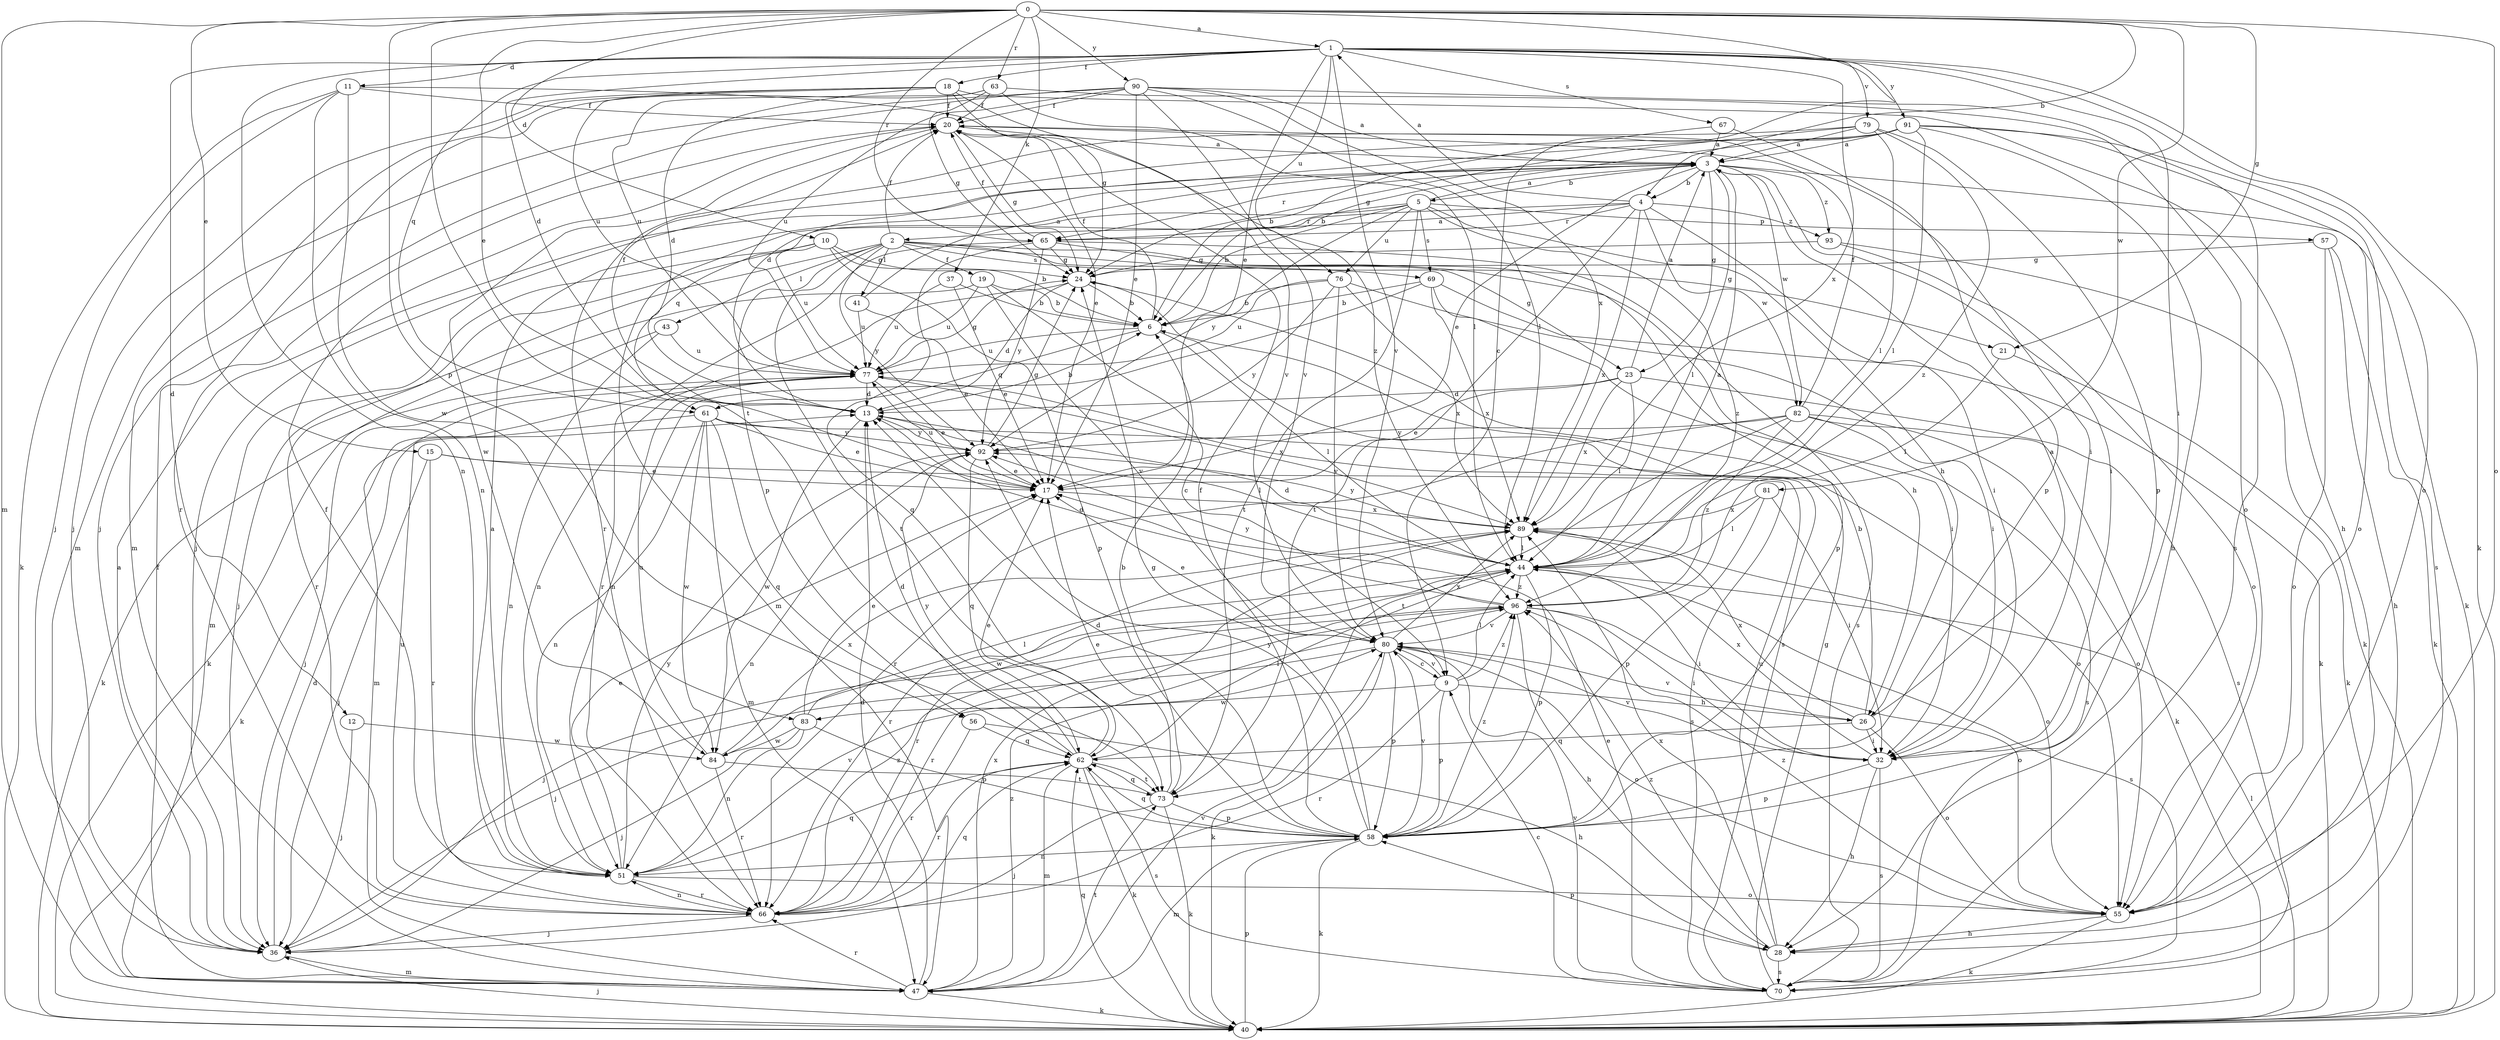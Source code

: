 strict digraph  {
0;
1;
2;
3;
4;
5;
6;
9;
10;
11;
12;
13;
15;
17;
18;
19;
20;
21;
23;
24;
26;
28;
32;
36;
37;
40;
41;
43;
44;
47;
51;
55;
56;
57;
58;
61;
62;
63;
65;
66;
67;
69;
70;
73;
76;
77;
79;
80;
81;
82;
83;
84;
89;
90;
91;
92;
93;
96;
0 -> 1  [label=a];
0 -> 4  [label=b];
0 -> 9  [label=c];
0 -> 10  [label=d];
0 -> 15  [label=e];
0 -> 17  [label=e];
0 -> 21  [label=g];
0 -> 37  [label=k];
0 -> 47  [label=m];
0 -> 55  [label=o];
0 -> 56  [label=p];
0 -> 63  [label=r];
0 -> 65  [label=r];
0 -> 73  [label=t];
0 -> 81  [label=w];
0 -> 90  [label=y];
1 -> 11  [label=d];
1 -> 12  [label=d];
1 -> 13  [label=d];
1 -> 17  [label=e];
1 -> 18  [label=f];
1 -> 32  [label=i];
1 -> 40  [label=k];
1 -> 51  [label=n];
1 -> 55  [label=o];
1 -> 61  [label=q];
1 -> 67  [label=s];
1 -> 76  [label=u];
1 -> 79  [label=v];
1 -> 80  [label=v];
1 -> 89  [label=x];
1 -> 91  [label=y];
2 -> 19  [label=f];
2 -> 20  [label=f];
2 -> 21  [label=g];
2 -> 23  [label=g];
2 -> 26  [label=h];
2 -> 36  [label=j];
2 -> 41  [label=l];
2 -> 43  [label=l];
2 -> 56  [label=p];
2 -> 69  [label=s];
2 -> 73  [label=t];
2 -> 92  [label=y];
3 -> 4  [label=b];
3 -> 5  [label=b];
3 -> 17  [label=e];
3 -> 23  [label=g];
3 -> 32  [label=i];
3 -> 40  [label=k];
3 -> 44  [label=l];
3 -> 65  [label=r];
3 -> 82  [label=w];
3 -> 93  [label=z];
4 -> 1  [label=a];
4 -> 2  [label=a];
4 -> 32  [label=i];
4 -> 61  [label=q];
4 -> 65  [label=r];
4 -> 73  [label=t];
4 -> 82  [label=w];
4 -> 89  [label=x];
4 -> 93  [label=z];
5 -> 3  [label=a];
5 -> 6  [label=b];
5 -> 26  [label=h];
5 -> 47  [label=m];
5 -> 57  [label=p];
5 -> 65  [label=r];
5 -> 69  [label=s];
5 -> 73  [label=t];
5 -> 76  [label=u];
5 -> 92  [label=y];
5 -> 96  [label=z];
6 -> 20  [label=f];
6 -> 44  [label=l];
6 -> 61  [label=q];
6 -> 77  [label=u];
9 -> 26  [label=h];
9 -> 44  [label=l];
9 -> 58  [label=p];
9 -> 66  [label=r];
9 -> 80  [label=v];
9 -> 83  [label=w];
9 -> 96  [label=z];
10 -> 6  [label=b];
10 -> 24  [label=g];
10 -> 47  [label=m];
10 -> 58  [label=p];
10 -> 66  [label=r];
10 -> 77  [label=u];
11 -> 20  [label=f];
11 -> 36  [label=j];
11 -> 40  [label=k];
11 -> 51  [label=n];
11 -> 83  [label=w];
11 -> 96  [label=z];
12 -> 36  [label=j];
12 -> 84  [label=w];
13 -> 6  [label=b];
13 -> 20  [label=f];
13 -> 44  [label=l];
13 -> 84  [label=w];
13 -> 92  [label=y];
15 -> 17  [label=e];
15 -> 36  [label=j];
15 -> 66  [label=r];
15 -> 70  [label=s];
17 -> 77  [label=u];
17 -> 89  [label=x];
18 -> 13  [label=d];
18 -> 20  [label=f];
18 -> 24  [label=g];
18 -> 28  [label=h];
18 -> 36  [label=j];
18 -> 47  [label=m];
18 -> 77  [label=u];
18 -> 80  [label=v];
19 -> 6  [label=b];
19 -> 9  [label=c];
19 -> 40  [label=k];
19 -> 77  [label=u];
19 -> 80  [label=v];
20 -> 3  [label=a];
20 -> 17  [label=e];
20 -> 24  [label=g];
20 -> 32  [label=i];
20 -> 84  [label=w];
21 -> 40  [label=k];
21 -> 44  [label=l];
23 -> 3  [label=a];
23 -> 13  [label=d];
23 -> 17  [label=e];
23 -> 44  [label=l];
23 -> 70  [label=s];
23 -> 89  [label=x];
24 -> 6  [label=b];
24 -> 13  [label=d];
24 -> 51  [label=n];
24 -> 70  [label=s];
26 -> 3  [label=a];
26 -> 6  [label=b];
26 -> 32  [label=i];
26 -> 55  [label=o];
26 -> 62  [label=q];
26 -> 80  [label=v];
26 -> 89  [label=x];
28 -> 58  [label=p];
28 -> 70  [label=s];
28 -> 77  [label=u];
28 -> 89  [label=x];
28 -> 96  [label=z];
32 -> 28  [label=h];
32 -> 58  [label=p];
32 -> 70  [label=s];
32 -> 80  [label=v];
32 -> 89  [label=x];
36 -> 3  [label=a];
36 -> 13  [label=d];
36 -> 47  [label=m];
37 -> 6  [label=b];
37 -> 17  [label=e];
37 -> 77  [label=u];
40 -> 36  [label=j];
40 -> 44  [label=l];
40 -> 58  [label=p];
40 -> 62  [label=q];
41 -> 3  [label=a];
41 -> 17  [label=e];
41 -> 77  [label=u];
43 -> 40  [label=k];
43 -> 51  [label=n];
43 -> 77  [label=u];
44 -> 3  [label=a];
44 -> 13  [label=d];
44 -> 32  [label=i];
44 -> 58  [label=p];
44 -> 66  [label=r];
44 -> 70  [label=s];
44 -> 84  [label=w];
44 -> 96  [label=z];
47 -> 13  [label=d];
47 -> 20  [label=f];
47 -> 40  [label=k];
47 -> 66  [label=r];
47 -> 73  [label=t];
47 -> 80  [label=v];
47 -> 89  [label=x];
47 -> 96  [label=z];
51 -> 3  [label=a];
51 -> 17  [label=e];
51 -> 20  [label=f];
51 -> 55  [label=o];
51 -> 62  [label=q];
51 -> 66  [label=r];
51 -> 80  [label=v];
51 -> 92  [label=y];
55 -> 28  [label=h];
55 -> 40  [label=k];
55 -> 96  [label=z];
56 -> 28  [label=h];
56 -> 62  [label=q];
56 -> 66  [label=r];
57 -> 24  [label=g];
57 -> 28  [label=h];
57 -> 40  [label=k];
57 -> 55  [label=o];
58 -> 13  [label=d];
58 -> 20  [label=f];
58 -> 24  [label=g];
58 -> 40  [label=k];
58 -> 47  [label=m];
58 -> 51  [label=n];
58 -> 62  [label=q];
58 -> 80  [label=v];
58 -> 92  [label=y];
58 -> 96  [label=z];
61 -> 17  [label=e];
61 -> 40  [label=k];
61 -> 47  [label=m];
61 -> 51  [label=n];
61 -> 55  [label=o];
61 -> 62  [label=q];
61 -> 84  [label=w];
61 -> 92  [label=y];
62 -> 13  [label=d];
62 -> 17  [label=e];
62 -> 40  [label=k];
62 -> 44  [label=l];
62 -> 47  [label=m];
62 -> 66  [label=r];
62 -> 70  [label=s];
62 -> 73  [label=t];
62 -> 92  [label=y];
63 -> 20  [label=f];
63 -> 24  [label=g];
63 -> 44  [label=l];
63 -> 55  [label=o];
63 -> 66  [label=r];
63 -> 77  [label=u];
65 -> 20  [label=f];
65 -> 24  [label=g];
65 -> 58  [label=p];
65 -> 62  [label=q];
65 -> 66  [label=r];
65 -> 70  [label=s];
65 -> 92  [label=y];
66 -> 36  [label=j];
66 -> 51  [label=n];
66 -> 62  [label=q];
66 -> 77  [label=u];
66 -> 96  [label=z];
67 -> 3  [label=a];
67 -> 6  [label=b];
67 -> 58  [label=p];
69 -> 6  [label=b];
69 -> 32  [label=i];
69 -> 40  [label=k];
69 -> 51  [label=n];
69 -> 89  [label=x];
70 -> 9  [label=c];
70 -> 17  [label=e];
70 -> 24  [label=g];
70 -> 80  [label=v];
73 -> 6  [label=b];
73 -> 17  [label=e];
73 -> 36  [label=j];
73 -> 40  [label=k];
73 -> 58  [label=p];
73 -> 62  [label=q];
76 -> 6  [label=b];
76 -> 32  [label=i];
76 -> 77  [label=u];
76 -> 80  [label=v];
76 -> 89  [label=x];
76 -> 92  [label=y];
77 -> 13  [label=d];
77 -> 17  [label=e];
77 -> 24  [label=g];
77 -> 36  [label=j];
77 -> 47  [label=m];
77 -> 89  [label=x];
79 -> 3  [label=a];
79 -> 24  [label=g];
79 -> 44  [label=l];
79 -> 58  [label=p];
79 -> 66  [label=r];
79 -> 96  [label=z];
80 -> 9  [label=c];
80 -> 17  [label=e];
80 -> 36  [label=j];
80 -> 40  [label=k];
80 -> 55  [label=o];
80 -> 58  [label=p];
80 -> 89  [label=x];
81 -> 32  [label=i];
81 -> 44  [label=l];
81 -> 58  [label=p];
81 -> 89  [label=x];
82 -> 20  [label=f];
82 -> 40  [label=k];
82 -> 55  [label=o];
82 -> 66  [label=r];
82 -> 70  [label=s];
82 -> 73  [label=t];
82 -> 92  [label=y];
82 -> 96  [label=z];
83 -> 17  [label=e];
83 -> 36  [label=j];
83 -> 44  [label=l];
83 -> 51  [label=n];
83 -> 58  [label=p];
83 -> 84  [label=w];
84 -> 66  [label=r];
84 -> 73  [label=t];
84 -> 77  [label=u];
84 -> 89  [label=x];
89 -> 44  [label=l];
89 -> 55  [label=o];
89 -> 66  [label=r];
89 -> 92  [label=y];
90 -> 3  [label=a];
90 -> 17  [label=e];
90 -> 20  [label=f];
90 -> 36  [label=j];
90 -> 44  [label=l];
90 -> 47  [label=m];
90 -> 70  [label=s];
90 -> 77  [label=u];
90 -> 80  [label=v];
90 -> 89  [label=x];
91 -> 3  [label=a];
91 -> 6  [label=b];
91 -> 13  [label=d];
91 -> 28  [label=h];
91 -> 36  [label=j];
91 -> 44  [label=l];
91 -> 55  [label=o];
91 -> 70  [label=s];
92 -> 17  [label=e];
92 -> 24  [label=g];
92 -> 51  [label=n];
92 -> 62  [label=q];
93 -> 24  [label=g];
93 -> 40  [label=k];
93 -> 55  [label=o];
96 -> 13  [label=d];
96 -> 28  [label=h];
96 -> 32  [label=i];
96 -> 36  [label=j];
96 -> 55  [label=o];
96 -> 66  [label=r];
96 -> 80  [label=v];
96 -> 92  [label=y];
}
